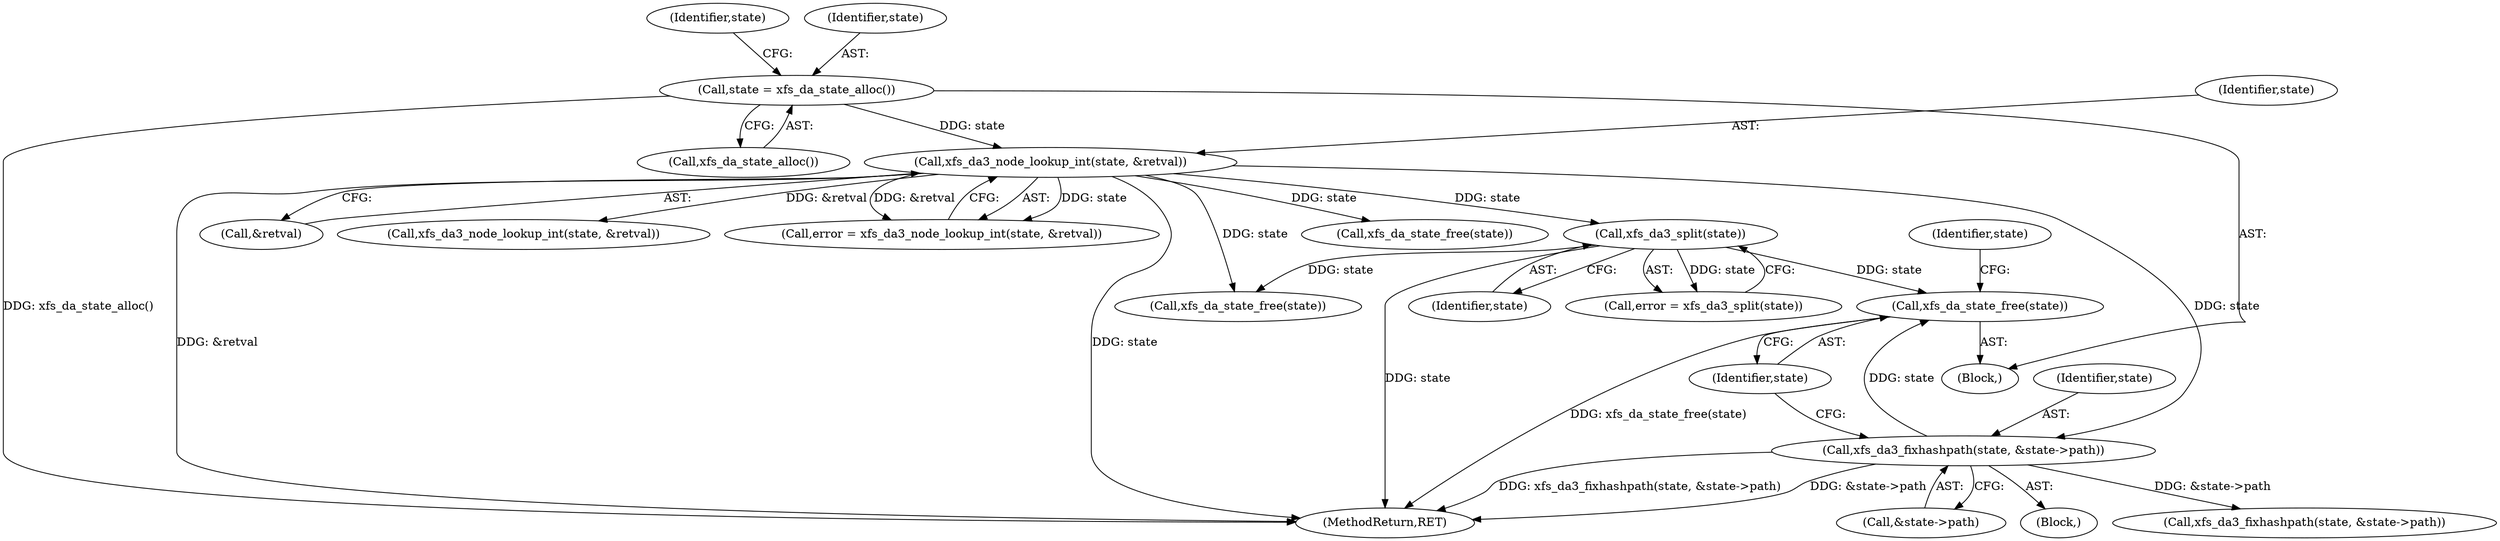 digraph "0_linux_8275cdd0e7ac550dcce2b3ef6d2fb3b808c1ae59_1@API" {
"1000441" [label="(Call,xfs_da_state_free(state))"];
"1000435" [label="(Call,xfs_da3_fixhashpath(state, &state->path))"];
"1000182" [label="(Call,xfs_da3_node_lookup_int(state, &retval))"];
"1000147" [label="(Call,state = xfs_da_state_alloc())"];
"1000392" [label="(Call,xfs_da3_split(state))"];
"1000184" [label="(Call,&retval)"];
"1000437" [label="(Call,&state->path)"];
"1000182" [label="(Call,xfs_da3_node_lookup_int(state, &retval))"];
"1000392" [label="(Call,xfs_da3_split(state))"];
"1000435" [label="(Call,xfs_da3_fixhashpath(state, &state->path))"];
"1000579" [label="(Call,xfs_da3_node_lookup_int(state, &retval))"];
"1000180" [label="(Call,error = xfs_da3_node_lookup_int(state, &retval))"];
"1000716" [label="(Call,xfs_da_state_free(state))"];
"1000147" [label="(Call,state = xfs_da_state_alloc())"];
"1000724" [label="(MethodReturn,RET)"];
"1000152" [label="(Identifier,state)"];
"1000441" [label="(Call,xfs_da_state_free(state))"];
"1000434" [label="(Block,)"];
"1000390" [label="(Call,error = xfs_da3_split(state))"];
"1000149" [label="(Call,xfs_da_state_alloc())"];
"1000183" [label="(Identifier,state)"];
"1000442" [label="(Identifier,state)"];
"1000444" [label="(Identifier,state)"];
"1000316" [label="(Call,xfs_da_state_free(state))"];
"1000148" [label="(Identifier,state)"];
"1000393" [label="(Identifier,state)"];
"1000436" [label="(Identifier,state)"];
"1000126" [label="(Block,)"];
"1000615" [label="(Call,xfs_da3_fixhashpath(state, &state->path))"];
"1000441" -> "1000126"  [label="AST: "];
"1000441" -> "1000442"  [label="CFG: "];
"1000442" -> "1000441"  [label="AST: "];
"1000444" -> "1000441"  [label="CFG: "];
"1000441" -> "1000724"  [label="DDG: xfs_da_state_free(state)"];
"1000435" -> "1000441"  [label="DDG: state"];
"1000392" -> "1000441"  [label="DDG: state"];
"1000435" -> "1000434"  [label="AST: "];
"1000435" -> "1000437"  [label="CFG: "];
"1000436" -> "1000435"  [label="AST: "];
"1000437" -> "1000435"  [label="AST: "];
"1000442" -> "1000435"  [label="CFG: "];
"1000435" -> "1000724"  [label="DDG: &state->path"];
"1000435" -> "1000724"  [label="DDG: xfs_da3_fixhashpath(state, &state->path)"];
"1000182" -> "1000435"  [label="DDG: state"];
"1000435" -> "1000615"  [label="DDG: &state->path"];
"1000182" -> "1000180"  [label="AST: "];
"1000182" -> "1000184"  [label="CFG: "];
"1000183" -> "1000182"  [label="AST: "];
"1000184" -> "1000182"  [label="AST: "];
"1000180" -> "1000182"  [label="CFG: "];
"1000182" -> "1000724"  [label="DDG: &retval"];
"1000182" -> "1000724"  [label="DDG: state"];
"1000182" -> "1000180"  [label="DDG: state"];
"1000182" -> "1000180"  [label="DDG: &retval"];
"1000147" -> "1000182"  [label="DDG: state"];
"1000182" -> "1000316"  [label="DDG: state"];
"1000182" -> "1000392"  [label="DDG: state"];
"1000182" -> "1000579"  [label="DDG: &retval"];
"1000182" -> "1000716"  [label="DDG: state"];
"1000147" -> "1000126"  [label="AST: "];
"1000147" -> "1000149"  [label="CFG: "];
"1000148" -> "1000147"  [label="AST: "];
"1000149" -> "1000147"  [label="AST: "];
"1000152" -> "1000147"  [label="CFG: "];
"1000147" -> "1000724"  [label="DDG: xfs_da_state_alloc()"];
"1000392" -> "1000390"  [label="AST: "];
"1000392" -> "1000393"  [label="CFG: "];
"1000393" -> "1000392"  [label="AST: "];
"1000390" -> "1000392"  [label="CFG: "];
"1000392" -> "1000724"  [label="DDG: state"];
"1000392" -> "1000390"  [label="DDG: state"];
"1000392" -> "1000716"  [label="DDG: state"];
}

